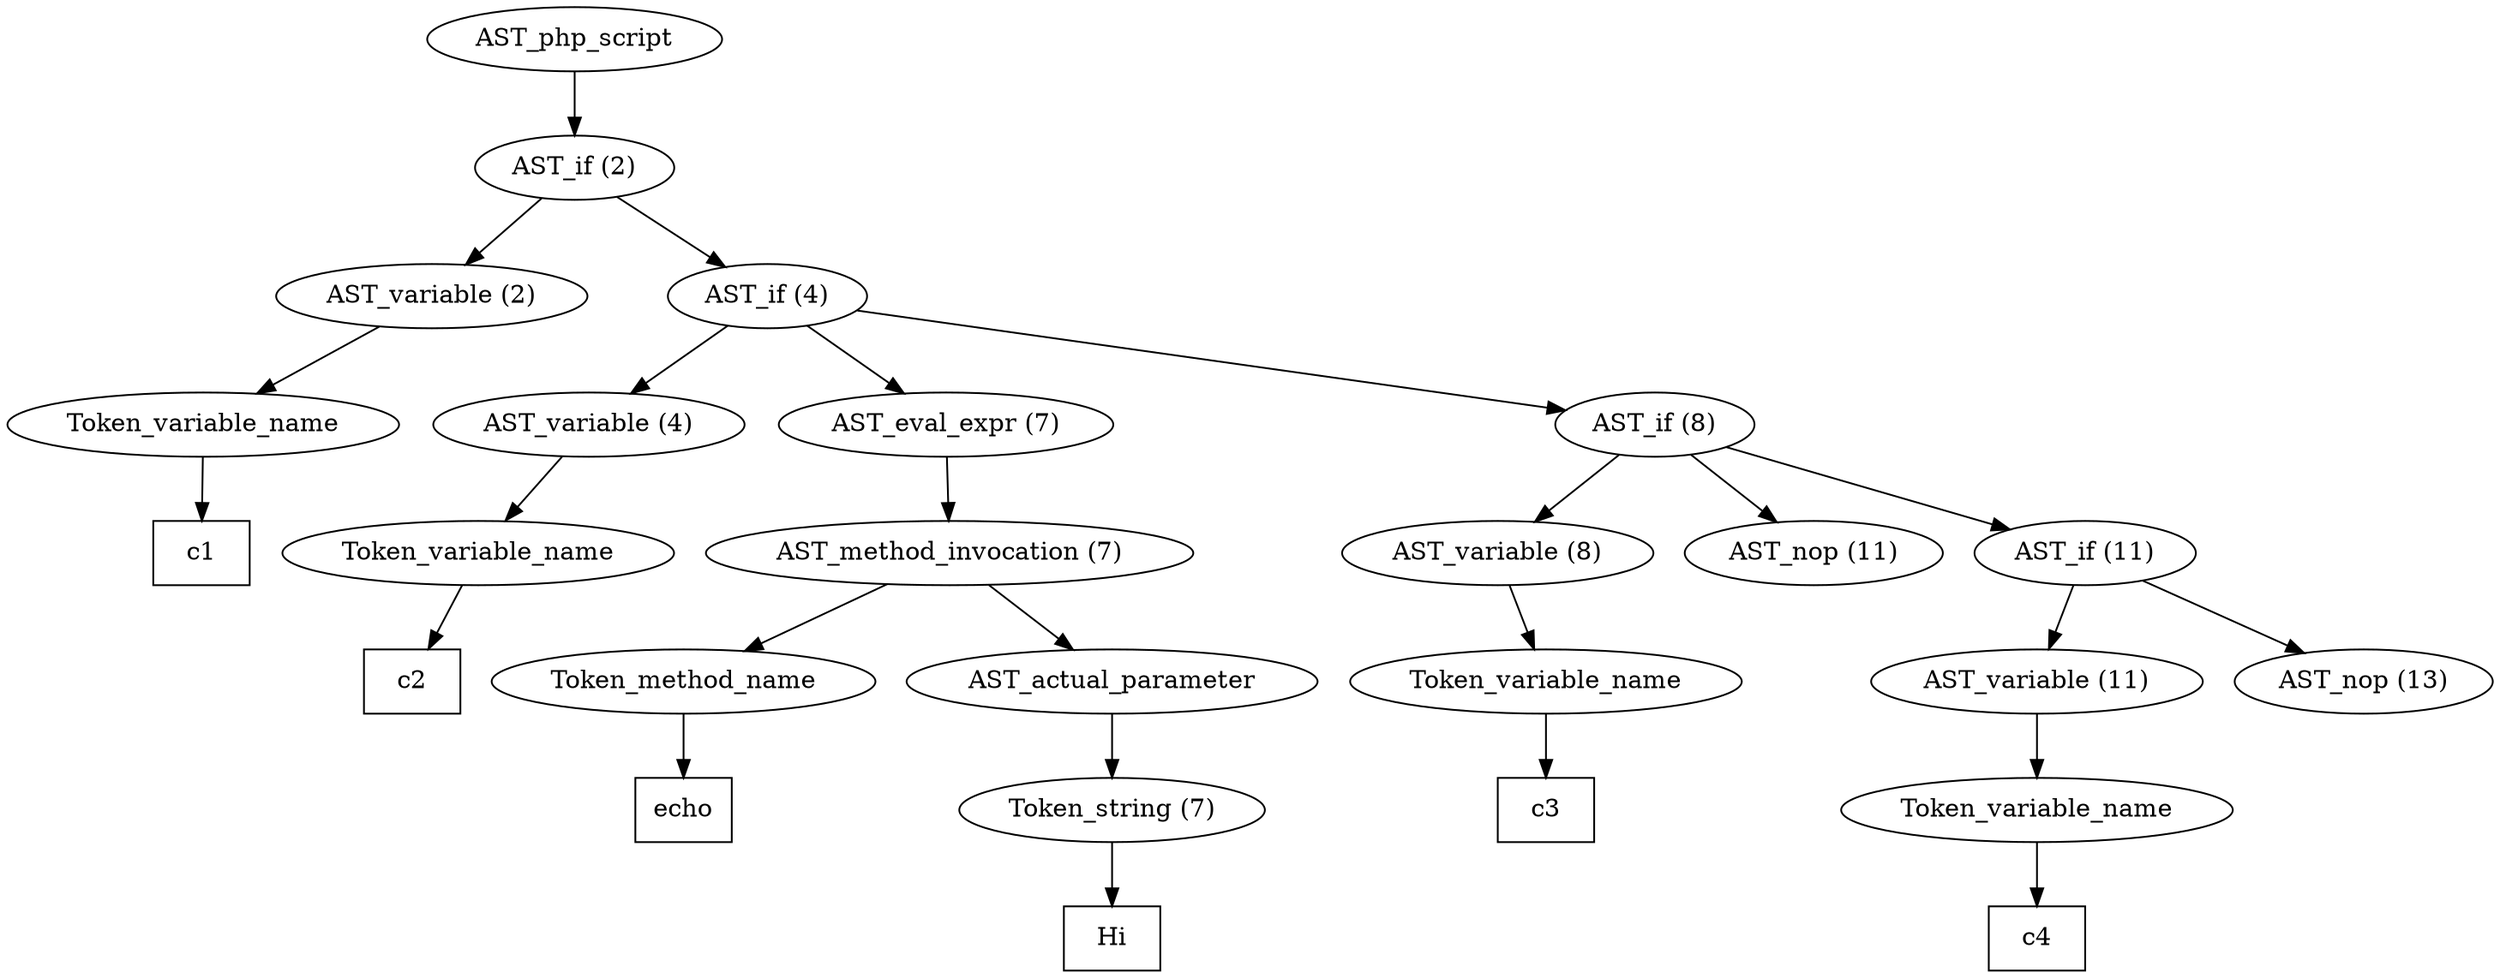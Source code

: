/*
 * AST in dot format generated by phc -- the PHP compiler
 */

digraph AST {
node_0 [label="AST_php_script"];
node_1 [label="AST_if (2)"];
node_2 [label="AST_variable (2)"];
node_3 [label="Token_variable_name"];
node_4 [label="c1", shape=box]
node_3 -> node_4;
node_2 -> node_3;
node_5 [label="AST_if (4)"];
node_6 [label="AST_variable (4)"];
node_7 [label="Token_variable_name"];
node_8 [label="c2", shape=box]
node_7 -> node_8;
node_6 -> node_7;
node_9 [label="AST_eval_expr (7)"];
node_10 [label="AST_method_invocation (7)"];
node_11 [label="Token_method_name"];
node_12 [label="echo", shape=box]
node_11 -> node_12;
node_13 [label="AST_actual_parameter"];
node_14 [label="Token_string (7)"];
node_15 [label="Hi", shape=box]
node_14 -> node_15;
node_13 -> node_14;
node_10 -> node_13;
node_10 -> node_11;
node_9 -> node_10;
node_16 [label="AST_if (8)"];
node_17 [label="AST_variable (8)"];
node_18 [label="Token_variable_name"];
node_19 [label="c3", shape=box]
node_18 -> node_19;
node_17 -> node_18;
node_20 [label="AST_nop (11)"];
node_21 [label="AST_if (11)"];
node_22 [label="AST_variable (11)"];
node_23 [label="Token_variable_name"];
node_24 [label="c4", shape=box]
node_23 -> node_24;
node_22 -> node_23;
node_25 [label="AST_nop (13)"];
node_21 -> node_25;
node_21 -> node_22;
node_16 -> node_21;
node_16 -> node_20;
node_16 -> node_17;
node_5 -> node_16;
node_5 -> node_9;
node_5 -> node_6;
node_1 -> node_5;
node_1 -> node_2;
node_0 -> node_1;
}
